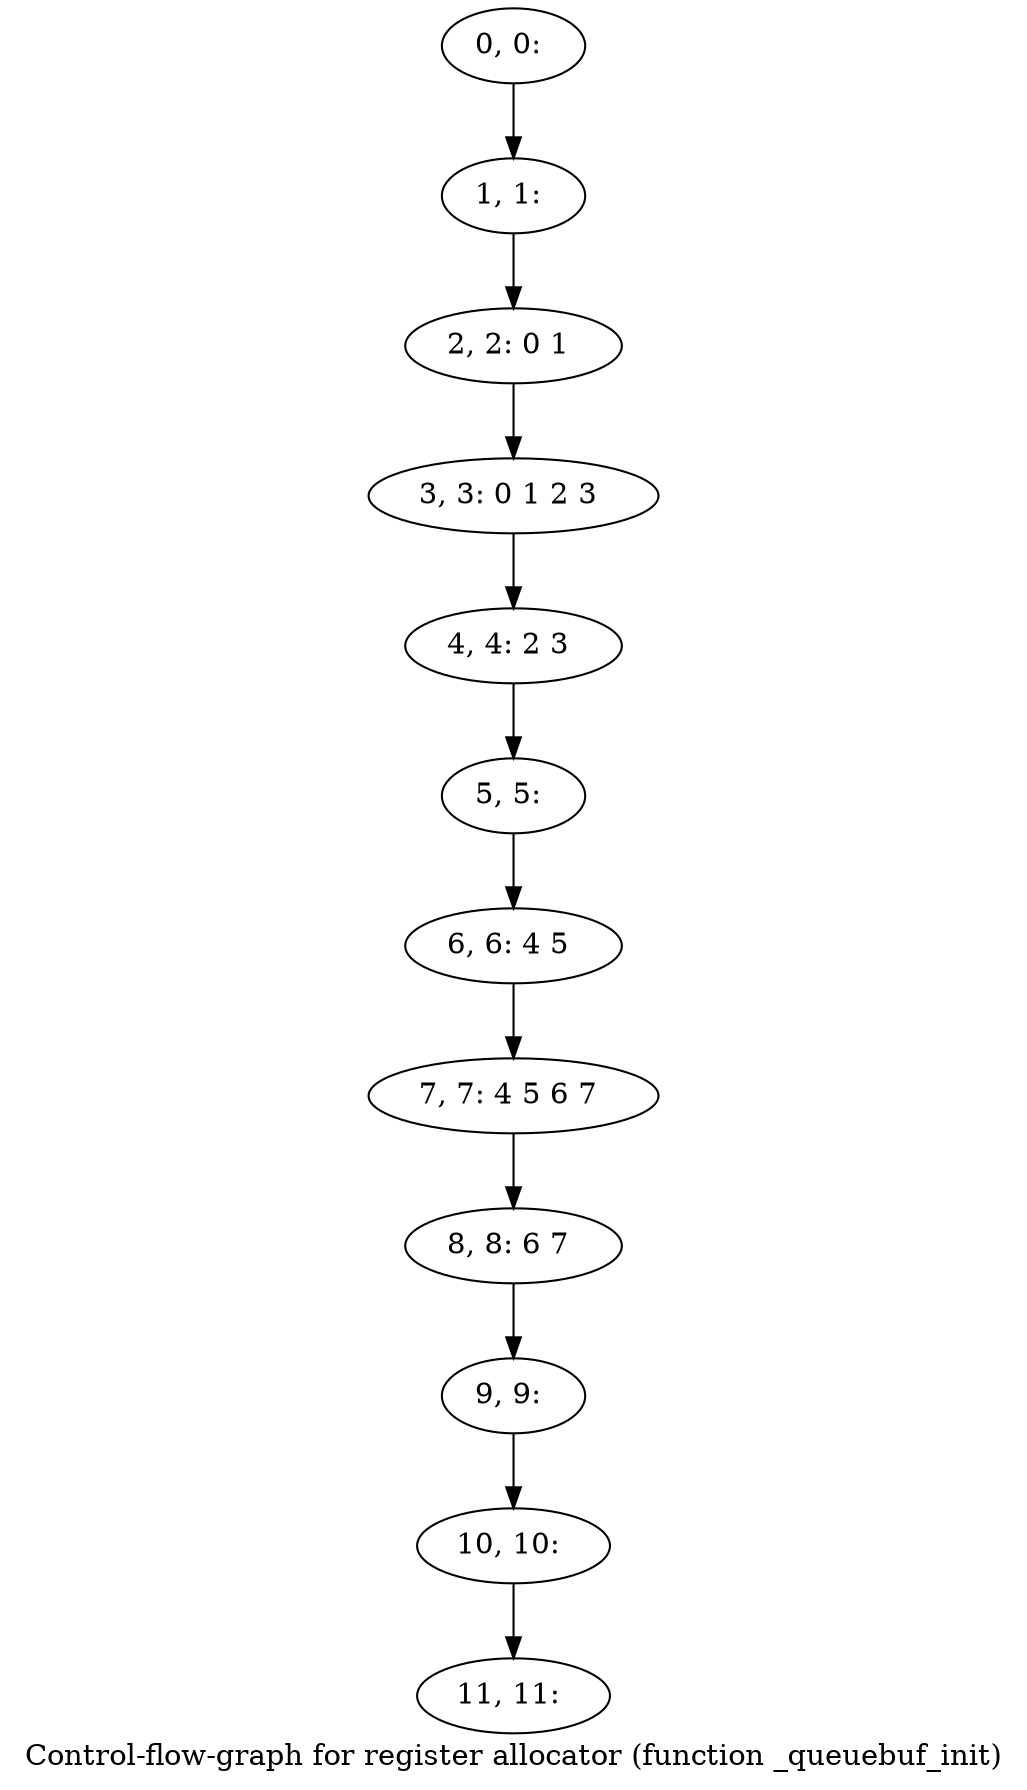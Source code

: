 digraph G {
graph [label="Control-flow-graph for register allocator (function _queuebuf_init)"]
0[label="0, 0: "];
1[label="1, 1: "];
2[label="2, 2: 0 1 "];
3[label="3, 3: 0 1 2 3 "];
4[label="4, 4: 2 3 "];
5[label="5, 5: "];
6[label="6, 6: 4 5 "];
7[label="7, 7: 4 5 6 7 "];
8[label="8, 8: 6 7 "];
9[label="9, 9: "];
10[label="10, 10: "];
11[label="11, 11: "];
0->1 ;
1->2 ;
2->3 ;
3->4 ;
4->5 ;
5->6 ;
6->7 ;
7->8 ;
8->9 ;
9->10 ;
10->11 ;
}
